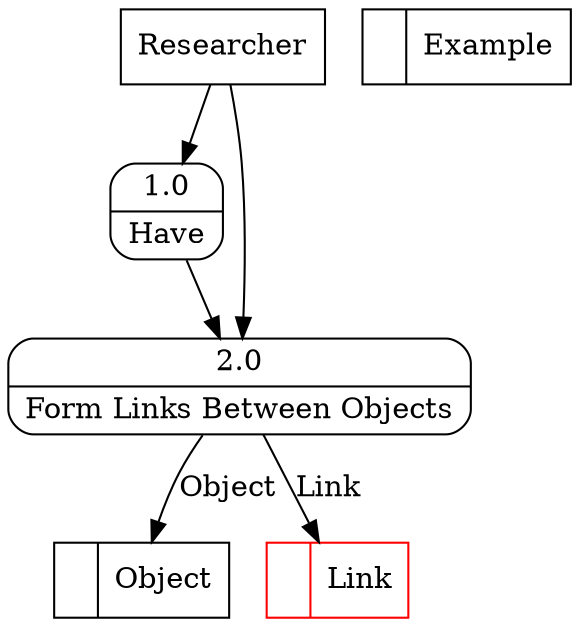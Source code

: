 digraph dfd2{ 
node[shape=record]
200 [label="<f0>  |<f1> Object " ];
201 [label="<f0>  |<f1> Example " ];
202 [label="<f0>  |<f1> Link " color=red];
203 [label="Researcher" shape=box];
204 [label="{<f0> 1.0|<f1> Have }" shape=Mrecord];
205 [label="{<f0> 2.0|<f1> Form Links Between Objects }" shape=Mrecord];
203 -> 204
203 -> 205
204 -> 205
205 -> 202 [label="Link"]
205 -> 200 [label="Object"]
}